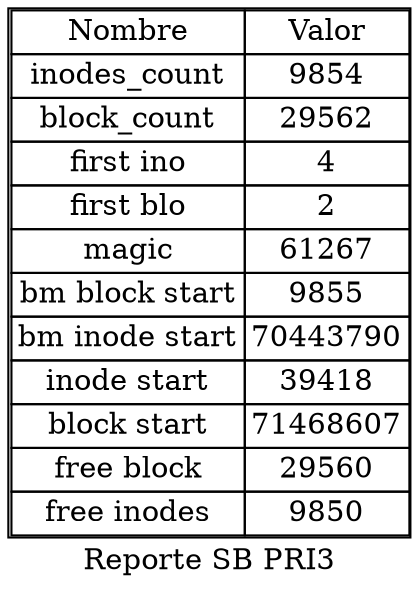 digraph G{
graph [label = "Reporte SB PRI3"];
node[shape=plain]
randir=TB
SB[label=<
<table border="1" cellborder="1" cellspacing="0">
<tr><td>Nombre</td><td>Valor</td></tr>
<tr><td>inodes_count</td><td>9854</td></tr>
<tr><td>block_count</td><td>29562</td></tr>
<tr><td>first ino</td><td>4</td></tr>
<tr><td>first blo</td><td>2</td></tr>
<tr><td>magic</td><td>61267</td></tr>
<tr><td>bm block start</td><td>9855</td></tr>
<tr><td>bm inode start</td><td>70443790</td></tr>
<tr><td>inode start</td><td>39418</td></tr>
<tr><td>block start</td><td>71468607</td></tr>
<tr><td>free block</td><td>29560</td></tr>
<tr><td>free inodes</td><td>9850</td></tr>

</table>
>];
}